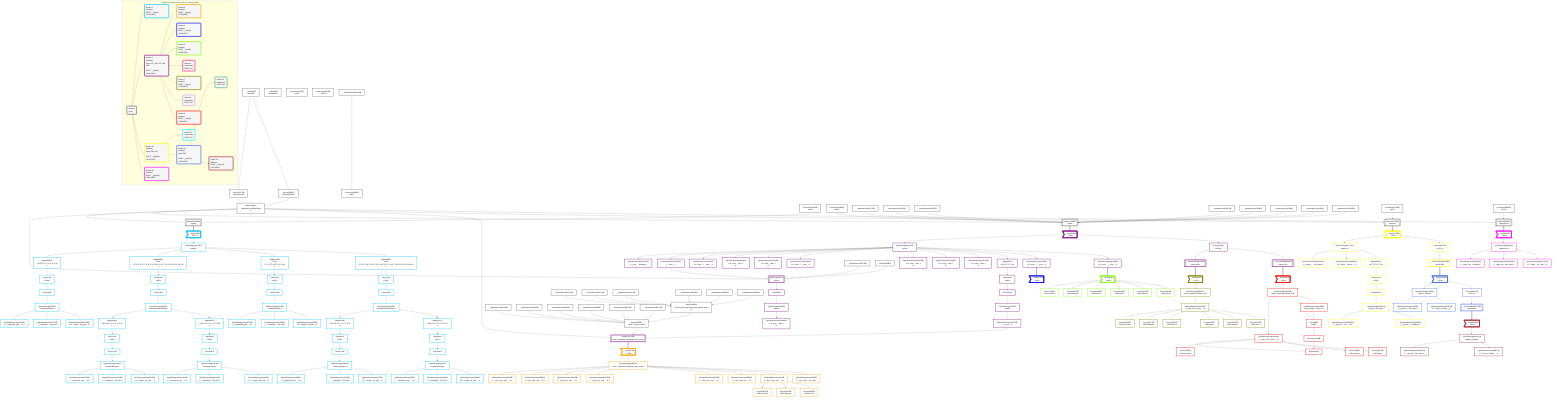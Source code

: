 graph TD
    classDef path fill:#eee,stroke:#000,color:#000
    classDef plan fill:#fff,stroke-width:3px,color:#000
    classDef itemplan fill:#fff,stroke-width:6px,color:#000
    classDef sideeffectplan fill:#f00,stroke-width:6px,color:#000
    classDef bucket fill:#f6f6f6,color:#000,stroke-width:6px,text-align:left


    %% define steps
    __Value3["__Value[3∈0]<br />ᐸcontextᐳ"]:::plan
    __Value5["__Value[5∈0]<br />ᐸrootValueᐳ"]:::plan
    Access197["Access[197∈0]<br />ᐸ3.pgSettingsᐳ"]:::plan
    Access198["Access[198∈0]<br />ᐸ3.withPgClientᐳ"]:::plan
    Object199["Object[199∈0]<br />ᐸ{pgSettings,withPgClient}ᐳ"]:::plan
    Connection200["Connection[200∈0]<br />ᐸ196ᐳ"]:::plan
    PgSelect201[["PgSelect[201∈0]<br />ᐸtypesᐳ"]]:::plan
    __Item202>"__Item[202∈1]<br />ᐸ201ᐳ"]:::itemplan
    PgSelectSingle203["PgSelectSingle[203∈1]<br />ᐸtypesᐳ"]:::plan
    Map588["Map[588∈1]<br />ᐸ203:{”0”:0,”1”:1,”2”:2,”3”:3}ᐳ"]:::plan
    List589["List[589∈1]<br />ᐸ588ᐳ"]:::plan
    First209["First[209∈1]"]:::plan
    PgSelectSingle210["PgSelectSingle[210∈1]<br />ᐸcompoundTypeᐳ"]:::plan
    PgClassExpression211["PgClassExpression[211∈1]<br />ᐸ__compound_type__.”a”ᐳ"]:::plan
    PgClassExpression212["PgClassExpression[212∈1]<br />ᐸ__compound....”foo_bar”ᐳ"]:::plan
    PgClassExpression214["PgClassExpression[214∈1]<br />ᐸ”c”.”compo...nd_type__)ᐳ"]:::plan
    Map598["Map[598∈1]<br />ᐸ203:{”0”:5,”1”:6,”2”:7,”3”:8,”4”:9,”5”:10,”6”:11,”7”:12,”8”:13,”9”:14,”10”:15}ᐳ"]:::plan
    List599["List[599∈1]<br />ᐸ598ᐳ"]:::plan
    First220["First[220∈1]"]:::plan
    PgSelectSingle221["PgSelectSingle[221∈1]<br />ᐸnestedCompoundTypeᐳ"]:::plan
    Map592["Map[592∈1]<br />ᐸ221:{”0”:0,”1”:1,”2”:2,”3”:3}ᐳ"]:::plan
    List593["List[593∈1]<br />ᐸ592ᐳ"]:::plan
    First227["First[227∈1]"]:::plan
    PgSelectSingle228["PgSelectSingle[228∈1]<br />ᐸcompoundTypeᐳ"]:::plan
    PgClassExpression229["PgClassExpression[229∈1]<br />ᐸ__compound_type__.”a”ᐳ"]:::plan
    PgClassExpression230["PgClassExpression[230∈1]<br />ᐸ__compound....”foo_bar”ᐳ"]:::plan
    PgClassExpression232["PgClassExpression[232∈1]<br />ᐸ”c”.”compo...nd_type__)ᐳ"]:::plan
    Map595["Map[595∈1]<br />ᐸ221:{”0”:5,”1”:6,”2”:7,”3”:8}ᐳ"]:::plan
    List596["List[596∈1]<br />ᐸ595ᐳ"]:::plan
    First238["First[238∈1]"]:::plan
    PgSelectSingle239["PgSelectSingle[239∈1]<br />ᐸcompoundTypeᐳ"]:::plan
    PgClassExpression240["PgClassExpression[240∈1]<br />ᐸ__compound_type__.”a”ᐳ"]:::plan
    PgClassExpression241["PgClassExpression[241∈1]<br />ᐸ__compound....”foo_bar”ᐳ"]:::plan
    PgClassExpression243["PgClassExpression[243∈1]<br />ᐸ”c”.”compo...nd_type__)ᐳ"]:::plan
    Map601["Map[601∈1]<br />ᐸ203:{”0”:17,”1”:18,”2”:19,”3”:20}ᐳ"]:::plan
    List602["List[602∈1]<br />ᐸ601ᐳ"]:::plan
    First249["First[249∈1]"]:::plan
    PgSelectSingle250["PgSelectSingle[250∈1]<br />ᐸcompoundTypeᐳ"]:::plan
    PgClassExpression251["PgClassExpression[251∈1]<br />ᐸ__compound_type__.”a”ᐳ"]:::plan
    PgClassExpression252["PgClassExpression[252∈1]<br />ᐸ__compound....”foo_bar”ᐳ"]:::plan
    PgClassExpression254["PgClassExpression[254∈1]<br />ᐸ”c”.”compo...nd_type__)ᐳ"]:::plan
    Map609["Map[609∈1]<br />ᐸ203:{”0”:22,”1”:23,”2”:24,”3”:25,”4”:26,”5”:27,”6”:28,”7”:29,”8”:30,”9”:31,”10”:32}ᐳ"]:::plan
    List610["List[610∈1]<br />ᐸ609ᐳ"]:::plan
    First260["First[260∈1]"]:::plan
    PgSelectSingle261["PgSelectSingle[261∈1]<br />ᐸnestedCompoundTypeᐳ"]:::plan
    Map605["Map[605∈1]<br />ᐸ261:{”0”:0,”1”:1,”2”:2,”3”:3}ᐳ"]:::plan
    List606["List[606∈1]<br />ᐸ605ᐳ"]:::plan
    First267["First[267∈1]"]:::plan
    PgSelectSingle268["PgSelectSingle[268∈1]<br />ᐸcompoundTypeᐳ"]:::plan
    PgClassExpression269["PgClassExpression[269∈1]<br />ᐸ__compound_type__.”a”ᐳ"]:::plan
    PgClassExpression270["PgClassExpression[270∈1]<br />ᐸ__compound....”foo_bar”ᐳ"]:::plan
    PgClassExpression272["PgClassExpression[272∈1]<br />ᐸ”c”.”compo...nd_type__)ᐳ"]:::plan
    Map607["Map[607∈1]<br />ᐸ261:{”0”:4,”1”:5,”2”:6,”3”:7}ᐳ"]:::plan
    List608["List[608∈1]<br />ᐸ607ᐳ"]:::plan
    First278["First[278∈1]"]:::plan
    PgSelectSingle279["PgSelectSingle[279∈1]<br />ᐸcompoundTypeᐳ"]:::plan
    PgClassExpression280["PgClassExpression[280∈1]<br />ᐸ__compound_type__.”a”ᐳ"]:::plan
    PgClassExpression281["PgClassExpression[281∈1]<br />ᐸ__compound....”foo_bar”ᐳ"]:::plan
    PgClassExpression283["PgClassExpression[283∈1]<br />ᐸ”c”.”compo...nd_type__)ᐳ"]:::plan
    Connection308["Connection[308∈0]<br />ᐸ304ᐳ"]:::plan
    __InputStaticLeaf317["__InputStaticLeaf[317∈0]"]:::plan
    __InputStaticLeaf321["__InputStaticLeaf[321∈0]"]:::plan
    __InputStaticLeaf322["__InputStaticLeaf[322∈0]"]:::plan
    __InputStaticLeaf329["__InputStaticLeaf[329∈0]"]:::plan
    __InputStaticLeaf333["__InputStaticLeaf[333∈0]"]:::plan
    __InputStaticLeaf334["__InputStaticLeaf[334∈0]"]:::plan
    __InputStaticLeaf349["__InputStaticLeaf[349∈0]"]:::plan
    __InputStaticLeaf350["__InputStaticLeaf[350∈0]"]:::plan
    PgSelect309[["PgSelect[309∈0]<br />ᐸpostᐳ"]]:::plan
    __Item310>"__Item[310∈2]<br />ᐸ309ᐳ"]:::itemplan
    PgSelectSingle311["PgSelectSingle[311∈2]<br />ᐸpostᐳ"]:::plan
    PgClassExpression312["PgClassExpression[312∈2]<br />ᐸ__post__.”headline”ᐳ"]:::plan
    PgClassExpression315["PgClassExpression[315∈2]<br />ᐸ__post__ᐳ"]:::plan
    PgClassExpression316["PgClassExpression[316∈2]<br />ᐸ”a”.”post_...(__post__)ᐳ"]:::plan
    PgClassExpression320["PgClassExpression[320∈2]<br />ᐸ”a”.”post_...lder! */<br />)ᐳ"]:::plan
    PgClassExpression324["PgClassExpression[324∈2]<br />ᐸ”a”.”post_...lder! */<br />)ᐳ"]:::plan
    PgClassExpression328["PgClassExpression[328∈2]<br />ᐸ”a”.”post_...(__post__)ᐳ"]:::plan
    PgClassExpression332["PgClassExpression[332∈2]<br />ᐸ”a”.”post_...lder! */<br />)ᐳ"]:::plan
    PgClassExpression336["PgClassExpression[336∈2]<br />ᐸ”a”.”post_...lder! */<br />)ᐳ"]:::plan
    __InputStaticLeaf337["__InputStaticLeaf[337∈0]"]:::plan
    Constant339["Constant[339∈0]"]:::plan
    PgSelect341[["PgSelect[341∈2]<br />ᐸpostᐳ"]]:::plan
    First345["First[345∈2]"]:::plan
    PgSelectSingle346["PgSelectSingle[346∈2]<br />ᐸpostᐳ"]:::plan
    PgClassExpression348["PgClassExpression[348∈2]<br />ᐸ”a”.”post_...lder! */<br />)ᐳ"]:::plan
    PgClassExpression352["PgClassExpression[352∈2]<br />ᐸ”a”.”post_...lder! */<br />)ᐳ"]:::plan
    __InputStaticLeaf354["__InputStaticLeaf[354∈0]"]:::plan
    __InputStaticLeaf355["__InputStaticLeaf[355∈0]"]:::plan
    __InputStaticLeaf356["__InputStaticLeaf[356∈0]"]:::plan
    __InputStaticLeaf358["__InputStaticLeaf[358∈0]"]:::plan
    __InputStaticLeaf359["__InputStaticLeaf[359∈0]"]:::plan
    __InputStaticLeaf361["__InputStaticLeaf[361∈0]"]:::plan
    __InputStaticLeaf362["__InputStaticLeaf[362∈0]"]:::plan
    __InputStaticLeaf363["__InputStaticLeaf[363∈0]"]:::plan
    __InputStaticLeaf364["__InputStaticLeaf[364∈0]"]:::plan
    __InputStaticLeaf365["__InputStaticLeaf[365∈0]"]:::plan
    __InputStaticLeaf366["__InputStaticLeaf[366∈0]"]:::plan
    __InputStaticLeaf367["__InputStaticLeaf[367∈0]"]:::plan
    Object369["Object[369∈0]<br />ᐸ{seconds,minutes,hours,days,months,years}ᐳ"]:::plan
    Object368["Object[368∈0]<br />ᐸ{a,b,c,e,f,g,foo_bar}ᐳ"]:::plan
    Map603["Map[603∈2]<br />ᐸ311:{”0”:3,”1”:4}ᐳ"]:::plan
    List604["List[604∈2]<br />ᐸ603ᐳ"]:::plan
    First375["First[375∈2]"]:::plan
    PgSelectSingle376["PgSelectSingle[376∈2]<br />ᐸpostᐳ"]:::plan
    PgClassExpression377["PgClassExpression[377∈2]<br />ᐸ__post__ᐳ"]:::plan
    PgSelect378[["PgSelect[378∈2]<br />ᐸpost_computed_compound_type_arrayᐳ"]]:::plan
    __Item382>"__Item[382∈3]<br />ᐸ378ᐳ"]:::itemplan
    PgSelectSingle383["PgSelectSingle[383∈3]<br />ᐸpost_computed_compound_type_arrayᐳ"]:::plan
    PgClassExpression384["PgClassExpression[384∈3]<br />ᐸ__post_com...rray__.”a”ᐳ"]:::plan
    PgClassExpression385["PgClassExpression[385∈3]<br />ᐸ__post_com...rray__.”b”ᐳ"]:::plan
    PgClassExpression386["PgClassExpression[386∈3]<br />ᐸ__post_com...rray__.”c”ᐳ"]:::plan
    PgClassExpression387["PgClassExpression[387∈3]<br />ᐸ__post_com...rray__.”d”ᐳ"]:::plan
    PgClassExpression388["PgClassExpression[388∈3]<br />ᐸ__post_com...rray__.”e”ᐳ"]:::plan
    PgClassExpression389["PgClassExpression[389∈3]<br />ᐸ__post_com...rray__.”f”ᐳ"]:::plan
    PgClassExpression390["PgClassExpression[390∈3]<br />ᐸ__post_com...rray__.”g”ᐳ"]:::plan
    Access391["Access[391∈3]<br />ᐸ390.secondsᐳ"]:::plan
    Access392["Access[392∈3]<br />ᐸ390.minutesᐳ"]:::plan
    Access393["Access[393∈3]<br />ᐸ390.hoursᐳ"]:::plan
    PgClassExpression394["PgClassExpression[394∈3]<br />ᐸ__post_com....”foo_bar”ᐳ"]:::plan
    PgClassExpression396["PgClassExpression[396∈2]<br />ᐸ”a”.”post_...(__post__)ᐳ"]:::plan
    __Item397>"__Item[397∈4]<br />ᐸ396ᐳ"]:::itemplan
    PgClassExpression399["PgClassExpression[399∈2]<br />ᐸ”a”.”post_...(__post__)ᐳ"]:::plan
    __Item400>"__Item[400∈5]<br />ᐸ399ᐳ"]:::itemplan
    Access401["Access[401∈5]<br />ᐸ400.secondsᐳ"]:::plan
    Access402["Access[402∈5]<br />ᐸ400.minutesᐳ"]:::plan
    Access403["Access[403∈5]<br />ᐸ400.hoursᐳ"]:::plan
    Access404["Access[404∈5]<br />ᐸ400.daysᐳ"]:::plan
    Access405["Access[405∈5]<br />ᐸ400.monthsᐳ"]:::plan
    Access406["Access[406∈5]<br />ᐸ400.yearsᐳ"]:::plan
    Connection417["Connection[417∈0]<br />ᐸ413ᐳ"]:::plan
    Access600["Access[600∈2]<br />ᐸ310.0ᐳ"]:::plan
    __ListTransform419[["__ListTransform[419∈2]<br />ᐸeach:418ᐳ"]]:::plan
    __Item423>"__Item[423∈7]<br />ᐸ419ᐳ"]:::itemplan
    PgSelectSingle424["PgSelectSingle[424∈7]<br />ᐸpost_computed_interval_setᐳ"]:::plan
    PgClassExpression425["PgClassExpression[425∈7]<br />ᐸ__post_com...al_set__.vᐳ"]:::plan
    Access426["Access[426∈7]<br />ᐸ425.secondsᐳ"]:::plan
    Access427["Access[427∈7]<br />ᐸ425.minutesᐳ"]:::plan
    Access428["Access[428∈7]<br />ᐸ425.hoursᐳ"]:::plan
    Access429["Access[429∈7]<br />ᐸ425.daysᐳ"]:::plan
    Access430["Access[430∈7]<br />ᐸ425.monthsᐳ"]:::plan
    Access431["Access[431∈7]<br />ᐸ425.yearsᐳ"]:::plan
    __ListTransform433[["__ListTransform[433∈2]<br />ᐸeach:432ᐳ"]]:::plan
    __Item437>"__Item[437∈9]<br />ᐸ433ᐳ"]:::itemplan
    PgSelectSingle438["PgSelectSingle[438∈9]<br />ᐸpost_computed_interval_setᐳ"]:::plan
    PgClassExpression439["PgClassExpression[439∈9]<br />ᐸ__post_com...al_set__.vᐳ"]:::plan
    PgClassExpression445["PgClassExpression[445∈9]<br />ᐸrow_number...tion by 1)ᐳ"]:::plan
    List446["List[446∈9]<br />ᐸ445ᐳ"]:::plan
    PgCursor444["PgCursor[444∈9]"]:::plan
    Edge440["Edge[440∈9]"]:::plan
    Access441["Access[441∈9]<br />ᐸ439.secondsᐳ"]:::plan
    Access442["Access[442∈9]<br />ᐸ439.minutesᐳ"]:::plan
    Access443["Access[443∈9]<br />ᐸ439.hoursᐳ"]:::plan
    Connection474["Connection[474∈0]<br />ᐸ470ᐳ"]:::plan
    PgSelect475[["PgSelect[475∈0]<br />ᐸpersonᐳ"]]:::plan
    __Item476>"__Item[476∈10]<br />ᐸ475ᐳ"]:::itemplan
    PgSelectSingle477["PgSelectSingle[477∈10]<br />ᐸpersonᐳ"]:::plan
    PgClassExpression478["PgClassExpression[478∈10]<br />ᐸ__person__...full_name”ᐳ"]:::plan
    PgClassExpression480["PgClassExpression[480∈10]<br />ᐸ”c”.”perso..._person__)ᐳ"]:::plan
    Connection508["Connection[508∈0]<br />ᐸ504ᐳ"]:::plan
    Access597["Access[597∈10]<br />ᐸ476.2ᐳ"]:::plan
    __ListTransform510[["__ListTransform[510∈10]<br />ᐸeach:509ᐳ"]]:::plan
    __Item513>"__Item[513∈12]<br />ᐸ510ᐳ"]:::itemplan
    PgSelectSingle514["PgSelectSingle[514∈12]<br />ᐸperson_friendsᐳ"]:::plan
    PgClassExpression515["PgClassExpression[515∈12]<br />ᐸ__person_f...full_name”ᐳ"]:::plan
    PgClassExpression517["PgClassExpression[517∈12]<br />ᐸ”c”.”perso...friends__)ᐳ"]:::plan
    __InputStaticLeaf518["__InputStaticLeaf[518∈0]"]:::plan
    Connection545["Connection[545∈0]<br />ᐸ541ᐳ"]:::plan
    Access594["Access[594∈12]<br />ᐸ513.0ᐳ"]:::plan
    __ListTransform547[["__ListTransform[547∈12]<br />ᐸeach:546ᐳ"]]:::plan
    __Item550>"__Item[550∈14]<br />ᐸ547ᐳ"]:::itemplan
    PgSelectSingle551["PgSelectSingle[551∈14]<br />ᐸperson_friendsᐳ"]:::plan
    PgClassExpression552["PgClassExpression[552∈14]<br />ᐸ__person_f...full_name”ᐳ"]:::plan
    PgClassExpression554["PgClassExpression[554∈14]<br />ᐸ”c”.”perso...friends__)ᐳ"]:::plan
    Map590["Map[590∈10]<br />ᐸ477:{”0”:0,”1”:1}ᐳ"]:::plan
    List591["List[591∈10]<br />ᐸ590ᐳ"]:::plan
    First560["First[560∈10]"]:::plan
    PgSelectSingle561["PgSelectSingle[561∈10]<br />ᐸperson_first_postᐳ"]:::plan
    PgClassExpression562["PgClassExpression[562∈10]<br />ᐸ__person_f...ost__.”id”ᐳ"]:::plan
    PgClassExpression563["PgClassExpression[563∈10]<br />ᐸ__person_f...”headline”ᐳ"]:::plan
    Connection580["Connection[580∈0]<br />ᐸ576ᐳ"]:::plan
    PgSelect581[["PgSelect[581∈0]<br />ᐸedgeCaseᐳ"]]:::plan
    __Item582>"__Item[582∈15]<br />ᐸ581ᐳ"]:::itemplan
    PgSelectSingle583["PgSelectSingle[583∈15]<br />ᐸedgeCaseᐳ"]:::plan
    PgClassExpression584["PgClassExpression[584∈15]<br />ᐸ__edge_cas...s_default”ᐳ"]:::plan
    PgClassExpression585["PgClassExpression[585∈15]<br />ᐸ__edge_cas...cast_easy”ᐳ"]:::plan
    PgClassExpression587["PgClassExpression[587∈15]<br />ᐸ”c”.”edge_...ge_case__)ᐳ"]:::plan

    %% plan dependencies
    __Value3 --> Access197
    __Value3 --> Access198
    Access197 & Access198 --> Object199
    Object199 & Connection200 --> PgSelect201
    PgSelect201 ==> __Item202
    __Item202 --> PgSelectSingle203
    PgSelectSingle203 --> Map588
    Map588 --> List589
    List589 --> First209
    First209 --> PgSelectSingle210
    PgSelectSingle210 --> PgClassExpression211
    PgSelectSingle210 --> PgClassExpression212
    PgSelectSingle210 --> PgClassExpression214
    PgSelectSingle203 --> Map598
    Map598 --> List599
    List599 --> First220
    First220 --> PgSelectSingle221
    PgSelectSingle221 --> Map592
    Map592 --> List593
    List593 --> First227
    First227 --> PgSelectSingle228
    PgSelectSingle228 --> PgClassExpression229
    PgSelectSingle228 --> PgClassExpression230
    PgSelectSingle228 --> PgClassExpression232
    PgSelectSingle221 --> Map595
    Map595 --> List596
    List596 --> First238
    First238 --> PgSelectSingle239
    PgSelectSingle239 --> PgClassExpression240
    PgSelectSingle239 --> PgClassExpression241
    PgSelectSingle239 --> PgClassExpression243
    PgSelectSingle203 --> Map601
    Map601 --> List602
    List602 --> First249
    First249 --> PgSelectSingle250
    PgSelectSingle250 --> PgClassExpression251
    PgSelectSingle250 --> PgClassExpression252
    PgSelectSingle250 --> PgClassExpression254
    PgSelectSingle203 --> Map609
    Map609 --> List610
    List610 --> First260
    First260 --> PgSelectSingle261
    PgSelectSingle261 --> Map605
    Map605 --> List606
    List606 --> First267
    First267 --> PgSelectSingle268
    PgSelectSingle268 --> PgClassExpression269
    PgSelectSingle268 --> PgClassExpression270
    PgSelectSingle268 --> PgClassExpression272
    PgSelectSingle261 --> Map607
    Map607 --> List608
    List608 --> First278
    First278 --> PgSelectSingle279
    PgSelectSingle279 --> PgClassExpression280
    PgSelectSingle279 --> PgClassExpression281
    PgSelectSingle279 --> PgClassExpression283
    Object199 & Connection308 & __InputStaticLeaf317 & __InputStaticLeaf321 & __InputStaticLeaf322 & __InputStaticLeaf329 & __InputStaticLeaf333 & __InputStaticLeaf334 & __InputStaticLeaf349 & __InputStaticLeaf350 --> PgSelect309
    PgSelect309 ==> __Item310
    __Item310 --> PgSelectSingle311
    PgSelectSingle311 --> PgClassExpression312
    PgSelectSingle311 --> PgClassExpression315
    PgSelectSingle311 --> PgClassExpression316
    PgSelectSingle311 --> PgClassExpression320
    PgSelectSingle311 --> PgClassExpression324
    PgSelectSingle311 --> PgClassExpression328
    PgSelectSingle311 --> PgClassExpression332
    PgSelectSingle311 --> PgClassExpression336
    Object199 & PgClassExpression315 & __InputStaticLeaf337 & Constant339 --> PgSelect341
    PgSelect341 --> First345
    First345 --> PgSelectSingle346
    PgSelectSingle346 --> PgClassExpression348
    PgSelectSingle311 --> PgClassExpression352
    __InputStaticLeaf361 & __InputStaticLeaf362 & __InputStaticLeaf363 & __InputStaticLeaf364 & __InputStaticLeaf365 & __InputStaticLeaf366 --> Object369
    __InputStaticLeaf354 & __InputStaticLeaf355 & __InputStaticLeaf356 & __InputStaticLeaf358 & __InputStaticLeaf359 & Object369 & __InputStaticLeaf367 --> Object368
    PgSelectSingle311 --> Map603
    Map603 --> List604
    List604 --> First375
    First375 --> PgSelectSingle376
    PgSelectSingle376 --> PgClassExpression377
    Object199 & PgClassExpression377 & Object368 --> PgSelect378
    PgSelect378 ==> __Item382
    __Item382 --> PgSelectSingle383
    PgSelectSingle383 --> PgClassExpression384
    PgSelectSingle383 --> PgClassExpression385
    PgSelectSingle383 --> PgClassExpression386
    PgSelectSingle383 --> PgClassExpression387
    PgSelectSingle383 --> PgClassExpression388
    PgSelectSingle383 --> PgClassExpression389
    PgSelectSingle383 --> PgClassExpression390
    PgClassExpression390 --> Access391
    PgClassExpression390 --> Access392
    PgClassExpression390 --> Access393
    PgSelectSingle383 --> PgClassExpression394
    PgSelectSingle311 --> PgClassExpression396
    PgClassExpression396 ==> __Item397
    PgSelectSingle311 --> PgClassExpression399
    PgClassExpression399 ==> __Item400
    __Item400 --> Access401
    __Item400 --> Access402
    __Item400 --> Access403
    __Item400 --> Access404
    __Item400 --> Access405
    __Item400 --> Access406
    __Item310 --> Access600
    Access600 --> __ListTransform419
    __ListTransform419 ==> __Item423
    __Item423 --> PgSelectSingle424
    PgSelectSingle424 --> PgClassExpression425
    PgClassExpression425 --> Access426
    PgClassExpression425 --> Access427
    PgClassExpression425 --> Access428
    PgClassExpression425 --> Access429
    PgClassExpression425 --> Access430
    PgClassExpression425 --> Access431
    Access600 --> __ListTransform433
    __ListTransform433 ==> __Item437
    __Item437 --> PgSelectSingle438
    PgSelectSingle438 --> PgClassExpression439
    PgSelectSingle438 --> PgClassExpression445
    PgClassExpression445 --> List446
    List446 --> PgCursor444
    PgClassExpression439 & PgCursor444 --> Edge440
    PgClassExpression439 --> Access441
    PgClassExpression439 --> Access442
    PgClassExpression439 --> Access443
    Object199 & Connection474 --> PgSelect475
    PgSelect475 ==> __Item476
    __Item476 --> PgSelectSingle477
    PgSelectSingle477 --> PgClassExpression478
    PgSelectSingle477 --> PgClassExpression480
    __Item476 --> Access597
    Access597 --> __ListTransform510
    __ListTransform510 ==> __Item513
    __Item513 --> PgSelectSingle514
    PgSelectSingle514 --> PgClassExpression515
    PgSelectSingle514 --> PgClassExpression517
    __InputStaticLeaf518 --> Connection545
    __Item513 --> Access594
    Access594 --> __ListTransform547
    __ListTransform547 ==> __Item550
    __Item550 --> PgSelectSingle551
    PgSelectSingle551 --> PgClassExpression552
    PgSelectSingle551 --> PgClassExpression554
    PgSelectSingle477 --> Map590
    Map590 --> List591
    List591 --> First560
    First560 --> PgSelectSingle561
    PgSelectSingle561 --> PgClassExpression562
    PgSelectSingle561 --> PgClassExpression563
    Object199 & Connection580 --> PgSelect581
    PgSelect581 ==> __Item582
    __Item582 --> PgSelectSingle583
    PgSelectSingle583 --> PgClassExpression584
    PgSelectSingle583 --> PgClassExpression585
    PgSelectSingle583 --> PgClassExpression587

    %% plan-to-path relationships

    subgraph "Buckets for queries/v4/procedure-computed-fields"
    Bucket0("Bucket 0<br />(root)"):::bucket
    classDef bucket0 stroke:#696969
    class Bucket0,__Value3,__Value5,Access197,Access198,Object199,Connection200,PgSelect201,Connection308,PgSelect309,__InputStaticLeaf317,__InputStaticLeaf321,__InputStaticLeaf322,__InputStaticLeaf329,__InputStaticLeaf333,__InputStaticLeaf334,__InputStaticLeaf337,Constant339,__InputStaticLeaf349,__InputStaticLeaf350,__InputStaticLeaf354,__InputStaticLeaf355,__InputStaticLeaf356,__InputStaticLeaf358,__InputStaticLeaf359,__InputStaticLeaf361,__InputStaticLeaf362,__InputStaticLeaf363,__InputStaticLeaf364,__InputStaticLeaf365,__InputStaticLeaf366,__InputStaticLeaf367,Object368,Object369,Connection417,Connection474,PgSelect475,Connection508,__InputStaticLeaf518,Connection545,Connection580,PgSelect581 bucket0
    Bucket1("Bucket 1<br />(listItem)<br />ROOT __Item{1}ᐸ201ᐳ[202]"):::bucket
    classDef bucket1 stroke:#00bfff
    class Bucket1,__Item202,PgSelectSingle203,First209,PgSelectSingle210,PgClassExpression211,PgClassExpression212,PgClassExpression214,First220,PgSelectSingle221,First227,PgSelectSingle228,PgClassExpression229,PgClassExpression230,PgClassExpression232,First238,PgSelectSingle239,PgClassExpression240,PgClassExpression241,PgClassExpression243,First249,PgSelectSingle250,PgClassExpression251,PgClassExpression252,PgClassExpression254,First260,PgSelectSingle261,First267,PgSelectSingle268,PgClassExpression269,PgClassExpression270,PgClassExpression272,First278,PgSelectSingle279,PgClassExpression280,PgClassExpression281,PgClassExpression283,Map588,List589,Map592,List593,Map595,List596,Map598,List599,Map601,List602,Map605,List606,Map607,List608,Map609,List610 bucket1
    Bucket2("Bucket 2<br />(listItem)<br />Deps: 417, 199, 337, 339, 368<br /><br />ROOT __Item{2}ᐸ309ᐳ[310]"):::bucket
    classDef bucket2 stroke:#7f007f
    class Bucket2,__Item310,PgSelectSingle311,PgClassExpression312,PgClassExpression315,PgClassExpression316,PgClassExpression320,PgClassExpression324,PgClassExpression328,PgClassExpression332,PgClassExpression336,PgSelect341,First345,PgSelectSingle346,PgClassExpression348,PgClassExpression352,First375,PgSelectSingle376,PgClassExpression377,PgSelect378,PgClassExpression396,PgClassExpression399,__ListTransform419,__ListTransform433,Access600,Map603,List604 bucket2
    Bucket3("Bucket 3<br />(listItem)<br />ROOT __Item{3}ᐸ378ᐳ[382]"):::bucket
    classDef bucket3 stroke:#ffa500
    class Bucket3,__Item382,PgSelectSingle383,PgClassExpression384,PgClassExpression385,PgClassExpression386,PgClassExpression387,PgClassExpression388,PgClassExpression389,PgClassExpression390,Access391,Access392,Access393,PgClassExpression394 bucket3
    Bucket4("Bucket 4<br />(listItem)<br />ROOT __Item{4}ᐸ396ᐳ[397]"):::bucket
    classDef bucket4 stroke:#0000ff
    class Bucket4,__Item397 bucket4
    Bucket5("Bucket 5<br />(listItem)<br />ROOT __Item{5}ᐸ399ᐳ[400]"):::bucket
    classDef bucket5 stroke:#7fff00
    class Bucket5,__Item400,Access401,Access402,Access403,Access404,Access405,Access406 bucket5
    Bucket6("Bucket 6<br />(subroutine)<br />ROOT null"):::bucket
    classDef bucket6 stroke:#ff1493
    class Bucket6 bucket6
    Bucket7("Bucket 7<br />(listItem)<br />ROOT __Item{7}ᐸ419ᐳ[423]"):::bucket
    classDef bucket7 stroke:#808000
    class Bucket7,__Item423,PgSelectSingle424,PgClassExpression425,Access426,Access427,Access428,Access429,Access430,Access431 bucket7
    Bucket8("Bucket 8<br />(subroutine)<br />ROOT null"):::bucket
    classDef bucket8 stroke:#dda0dd
    class Bucket8 bucket8
    Bucket9("Bucket 9<br />(listItem)<br />ROOT __Item{9}ᐸ433ᐳ[437]"):::bucket
    classDef bucket9 stroke:#ff0000
    class Bucket9,__Item437,PgSelectSingle438,PgClassExpression439,Edge440,Access441,Access442,Access443,PgCursor444,PgClassExpression445,List446 bucket9
    Bucket10("Bucket 10<br />(listItem)<br />Deps: 508, 545<br /><br />ROOT __Item{10}ᐸ475ᐳ[476]"):::bucket
    classDef bucket10 stroke:#ffff00
    class Bucket10,__Item476,PgSelectSingle477,PgClassExpression478,PgClassExpression480,__ListTransform510,First560,PgSelectSingle561,PgClassExpression562,PgClassExpression563,Map590,List591,Access597 bucket10
    Bucket11("Bucket 11<br />(subroutine)<br />ROOT null"):::bucket
    classDef bucket11 stroke:#00ffff
    class Bucket11 bucket11
    Bucket12("Bucket 12<br />(listItem)<br />Deps: 545<br /><br />ROOT __Item{12}ᐸ510ᐳ[513]"):::bucket
    classDef bucket12 stroke:#4169e1
    class Bucket12,__Item513,PgSelectSingle514,PgClassExpression515,PgClassExpression517,__ListTransform547,Access594 bucket12
    Bucket13("Bucket 13<br />(subroutine)<br />ROOT null"):::bucket
    classDef bucket13 stroke:#3cb371
    class Bucket13 bucket13
    Bucket14("Bucket 14<br />(listItem)<br />ROOT __Item{14}ᐸ547ᐳ[550]"):::bucket
    classDef bucket14 stroke:#a52a2a
    class Bucket14,__Item550,PgSelectSingle551,PgClassExpression552,PgClassExpression554 bucket14
    Bucket15("Bucket 15<br />(listItem)<br />ROOT __Item{15}ᐸ581ᐳ[582]"):::bucket
    classDef bucket15 stroke:#ff00ff
    class Bucket15,__Item582,PgSelectSingle583,PgClassExpression584,PgClassExpression585,PgClassExpression587 bucket15
    Bucket0 --> Bucket1 & Bucket2 & Bucket10 & Bucket15
    Bucket2 --> Bucket3 & Bucket4 & Bucket5 & Bucket6 & Bucket7 & Bucket8 & Bucket9
    Bucket10 --> Bucket11 & Bucket12
    Bucket12 --> Bucket13 & Bucket14
    end